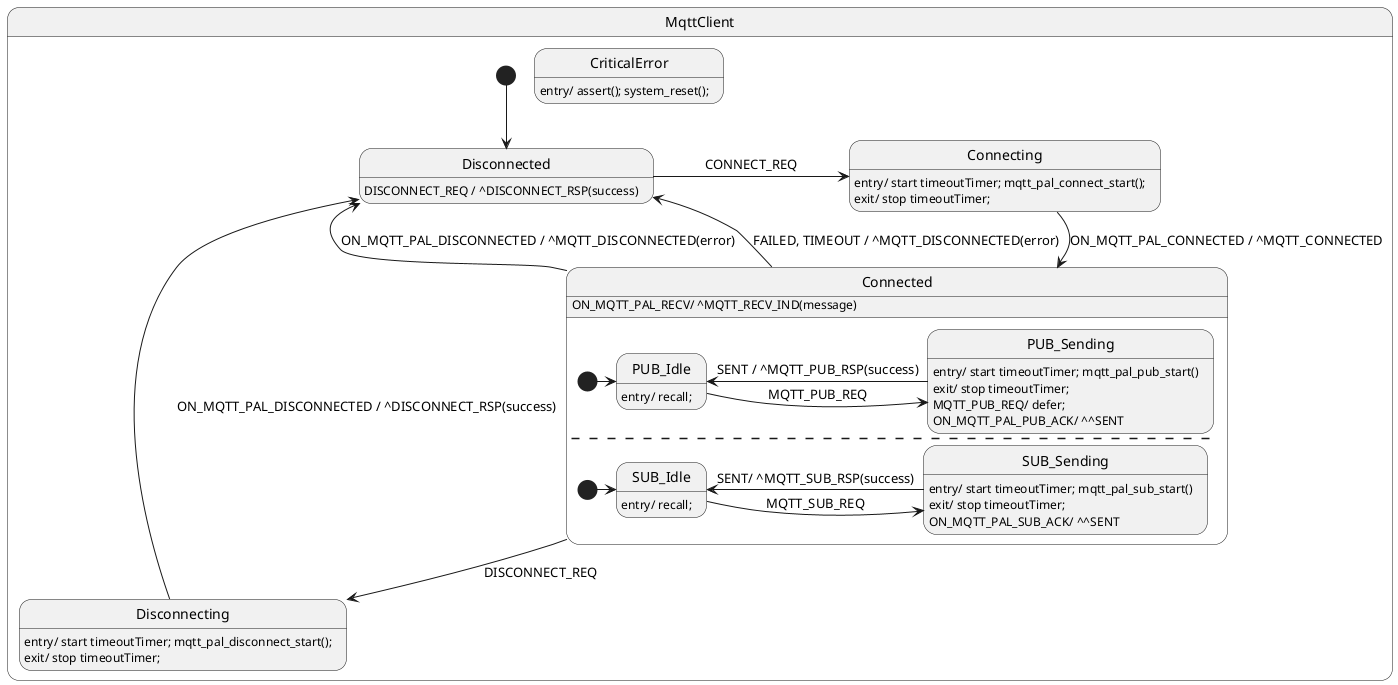 @startuml

state MqttClient {

    state Disconnected
    [*] --> Disconnected
    Disconnected : DISCONNECT_REQ / ^DISCONNECT_RSP(success)

    state Connecting
    Connecting : entry/ start timeoutTimer; mqtt_pal_connect_start();
    Connecting : exit/ stop timeoutTimer;

    state Disconnecting
    Disconnecting: entry/ start timeoutTimer; mqtt_pal_disconnect_start();
    Disconnecting: exit/ stop timeoutTimer;

    state CriticalError
    CriticalError: entry/ assert(); system_reset();

    Disconnected -> Connecting : CONNECT_REQ
    Connecting --> Connected : ON_MQTT_PAL_CONNECTED / ^MQTT_CONNECTED
    Connected --> Disconnected : ON_MQTT_PAL_DISCONNECTED / ^MQTT_DISCONNECTED(error)
    Disconnecting --> Disconnected : ON_MQTT_PAL_DISCONNECTED / ^DISCONNECT_RSP(success)
    Connected --> Disconnecting : DISCONNECT_REQ
    Connected --> Disconnected : FAILED, TIMEOUT / ^MQTT_DISCONNECTED(error)

    ' Note: the following state machine definition does not support MQTT send pipeline 
    ' (i.e. sending PUB SUB without waiting for the respective ACKs).
    state Connected {
        Connected : ON_MQTT_PAL_RECV/ ^MQTT_RECV_IND(message)

        state PUB_Idle
        state PUB_Sending
        [*] -> PUB_Idle
        PUB_Idle -> PUB_Sending : MQTT_PUB_REQ
        PUB_Sending -> PUB_Idle : SENT / ^MQTT_PUB_RSP(success)
        
        PUB_Idle : entry/ recall;

        PUB_Sending : entry/ start timeoutTimer; mqtt_pal_pub_start()
        PUB_Sending : exit/ stop timeoutTimer;
        PUB_Sending : MQTT_PUB_REQ/ defer;
        PUB_Sending : ON_MQTT_PAL_PUB_ACK/ ^^SENT

        ---
        state SUB_Idle
        state SUB_Sending

        [*] -> SUB_Idle
        SUB_Idle -> SUB_Sending : MQTT_SUB_REQ
        SUB_Sending -> SUB_Idle : SENT/ ^MQTT_SUB_RSP(success)

        SUB_Idle : entry/ recall;

        SUB_Sending : entry/ start timeoutTimer; mqtt_pal_sub_start()
        SUB_Sending : exit/ stop timeoutTimer;
        SUB_Sending : ON_MQTT_PAL_SUB_ACK/ ^^SENT
    }

}

@enduml